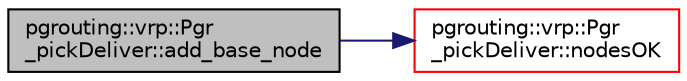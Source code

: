 digraph "pgrouting::vrp::Pgr_pickDeliver::add_base_node"
{
  edge [fontname="Helvetica",fontsize="10",labelfontname="Helvetica",labelfontsize="10"];
  node [fontname="Helvetica",fontsize="10",shape=record];
  rankdir="LR";
  Node14 [label="pgrouting::vrp::Pgr\l_pickDeliver::add_base_node",height=0.2,width=0.4,color="black", fillcolor="grey75", style="filled", fontcolor="black"];
  Node14 -> Node15 [color="midnightblue",fontsize="10",style="solid",fontname="Helvetica"];
  Node15 [label="pgrouting::vrp::Pgr\l_pickDeliver::nodesOK",height=0.2,width=0.4,color="red", fillcolor="white", style="filled",URL="$classpgrouting_1_1vrp_1_1Pgr__pickDeliver.html#a20c4e77a2c753ff51d9802b9abb1e9c1"];
}
